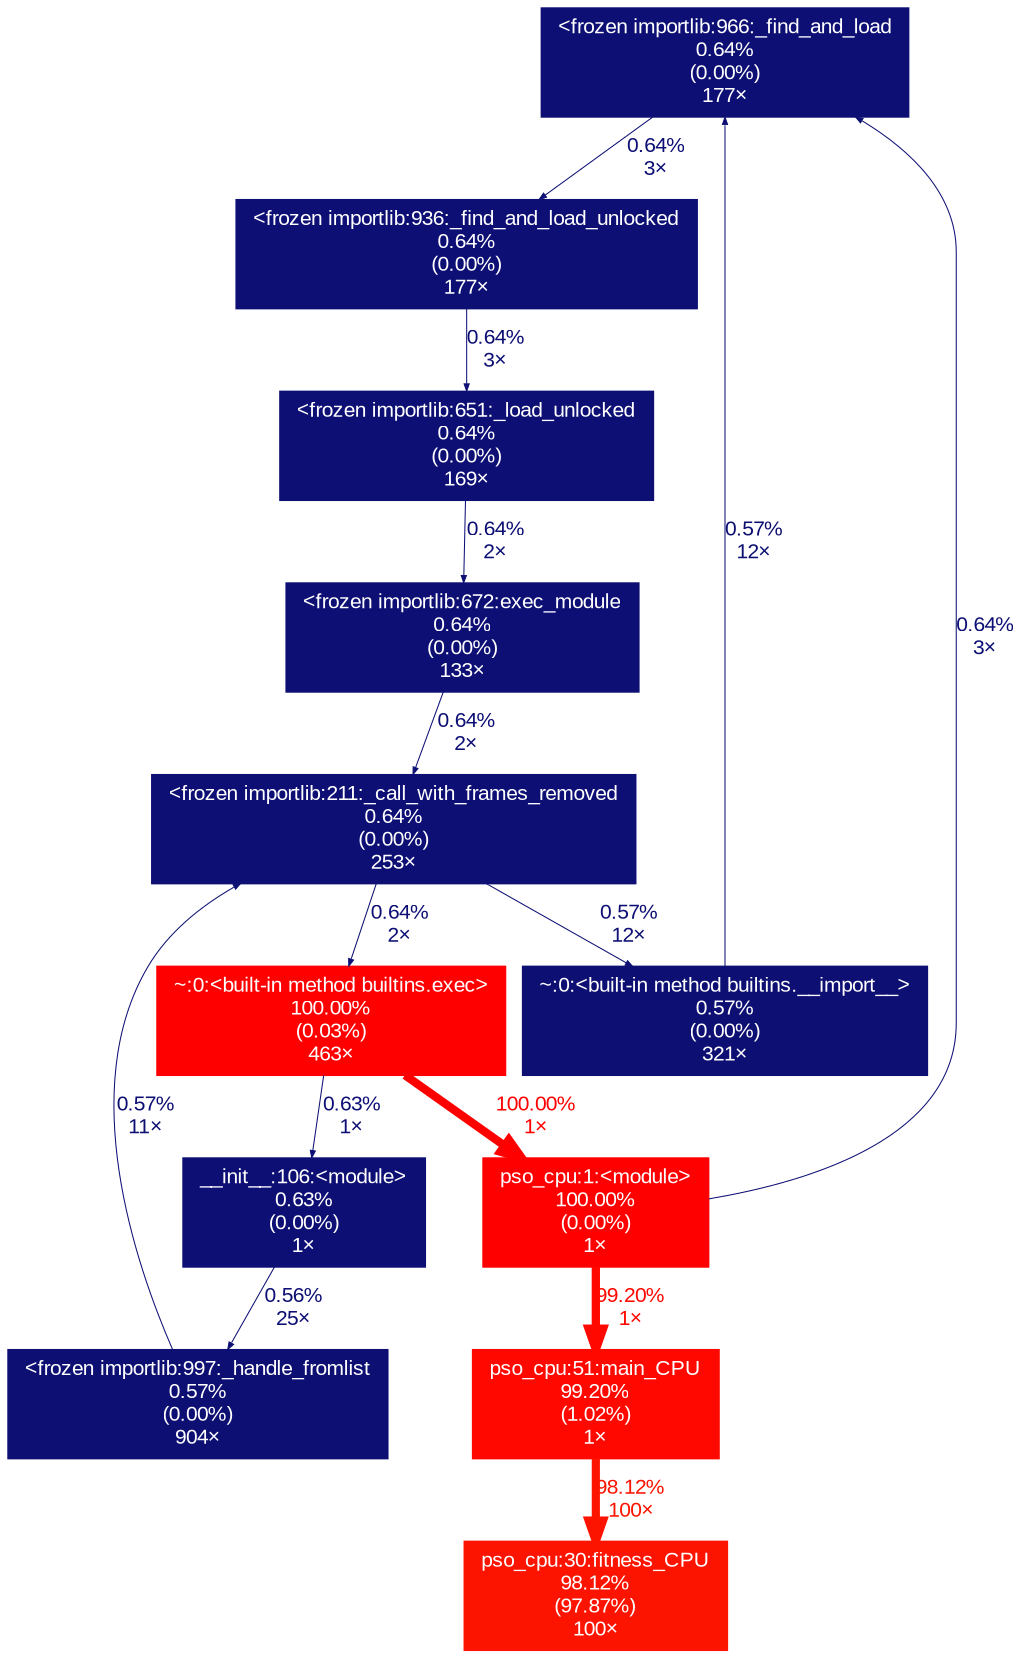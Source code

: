 digraph {
	graph [fontname=Arial, nodesep=0.125, ranksep=0.25];
	node [fontcolor=white, fontname=Arial, height=0, shape=box, style=filled, width=0];
	edge [fontname=Arial];
	41 [color="#0d0f74", fontcolor="#ffffff", fontsize="10.00", label="<frozen importlib:966:_find_and_load\n0.64%\n(0.00%)\n177×", tooltip="<frozen importlib._bootstrap>"];
	41 -> 148 [arrowsize="0.35", color="#0d0f74", fontcolor="#0d0f74", fontsize="10.00", label="0.64%\n3×", labeldistance="0.50", penwidth="0.50"];
	89 [color="#fe0800", fontcolor="#ffffff", fontsize="10.00", label="pso_cpu:51:main_CPU\n99.20%\n(1.02%)\n1×", tooltip="pso_cpu.py"];
	89 -> 408 [arrowsize="0.99", color="#fc1300", fontcolor="#fc1300", fontsize="10.00", label="98.12%\n100×", labeldistance="3.92", penwidth="3.92"];
	106 [color="#0d0f74", fontcolor="#ffffff", fontsize="10.00", label="__init__:106:<module>\n0.63%\n(0.00%)\n1×", tooltip="/usr/local/lib/python3.6/dist-packages/numpy/__init__.py"];
	106 -> 180 [arrowsize="0.35", color="#0d0f73", fontcolor="#0d0f73", fontsize="10.00", label="0.56%\n25×", labeldistance="0.50", penwidth="0.50"];
	148 [color="#0d0f74", fontcolor="#ffffff", fontsize="10.00", label="<frozen importlib:936:_find_and_load_unlocked\n0.64%\n(0.00%)\n177×", tooltip="<frozen importlib._bootstrap>"];
	148 -> 373 [arrowsize="0.35", color="#0d0f74", fontcolor="#0d0f74", fontsize="10.00", label="0.64%\n3×", labeldistance="0.50", penwidth="0.50"];
	180 [color="#0d0f73", fontcolor="#ffffff", fontsize="10.00", label="<frozen importlib:997:_handle_fromlist\n0.57%\n(0.00%)\n904×", tooltip="<frozen importlib._bootstrap>"];
	180 -> 256 [arrowsize="0.35", color="#0d0f73", fontcolor="#0d0f73", fontsize="10.00", label="0.57%\n11×", labeldistance="0.50", penwidth="0.50"];
	256 [color="#0d0f74", fontcolor="#ffffff", fontsize="10.00", label="<frozen importlib:211:_call_with_frames_removed\n0.64%\n(0.00%)\n253×", tooltip="<frozen importlib._bootstrap>"];
	256 -> 329 [arrowsize="0.35", color="#0d0f73", fontcolor="#0d0f73", fontsize="10.00", label="0.57%\n12×", labeldistance="0.50", penwidth="0.50"];
	256 -> 344 [arrowsize="0.35", color="#0d0f74", fontcolor="#0d0f74", fontsize="10.00", label="0.64%\n2×", labeldistance="0.50", penwidth="0.50"];
	329 [color="#0d0f73", fontcolor="#ffffff", fontsize="10.00", label="~:0:<built-in method builtins.__import__>\n0.57%\n(0.00%)\n321×", tooltip="~"];
	329 -> 41 [arrowsize="0.35", color="#0d0f73", fontcolor="#0d0f73", fontsize="10.00", label="0.57%\n12×", labeldistance="0.50", penwidth="0.50"];
	344 [color="#ff0000", fontcolor="#ffffff", fontsize="10.00", label="~:0:<built-in method builtins.exec>\n100.00%\n(0.03%)\n463×", tooltip="~"];
	344 -> 106 [arrowsize="0.35", color="#0d0f74", fontcolor="#0d0f74", fontsize="10.00", label="0.63%\n1×", labeldistance="0.50", penwidth="0.50"];
	344 -> 609 [arrowsize="1.00", color="#ff0000", fontcolor="#ff0000", fontsize="10.00", label="100.00%\n1×", labeldistance="4.00", penwidth="4.00"];
	373 [color="#0d0f74", fontcolor="#ffffff", fontsize="10.00", label="<frozen importlib:651:_load_unlocked\n0.64%\n(0.00%)\n169×", tooltip="<frozen importlib._bootstrap>"];
	373 -> 1025 [arrowsize="0.35", color="#0d0f74", fontcolor="#0d0f74", fontsize="10.00", label="0.64%\n2×", labeldistance="0.50", penwidth="0.50"];
	408 [color="#fc1300", fontcolor="#ffffff", fontsize="10.00", label="pso_cpu:30:fitness_CPU\n98.12%\n(97.87%)\n100×", tooltip="pso_cpu.py"];
	609 [color="#ff0000", fontcolor="#ffffff", fontsize="10.00", label="pso_cpu:1:<module>\n100.00%\n(0.00%)\n1×", tooltip="pso_cpu.py"];
	609 -> 41 [arrowsize="0.35", color="#0d0f74", fontcolor="#0d0f74", fontsize="10.00", label="0.64%\n3×", labeldistance="0.50", penwidth="0.50"];
	609 -> 89 [arrowsize="1.00", color="#fe0800", fontcolor="#fe0800", fontsize="10.00", label="99.20%\n1×", labeldistance="3.97", penwidth="3.97"];
	1025 [color="#0d0f74", fontcolor="#ffffff", fontsize="10.00", label="<frozen importlib:672:exec_module\n0.64%\n(0.00%)\n133×", tooltip="<frozen importlib._bootstrap_external>"];
	1025 -> 256 [arrowsize="0.35", color="#0d0f74", fontcolor="#0d0f74", fontsize="10.00", label="0.64%\n2×", labeldistance="0.50", penwidth="0.50"];
}
